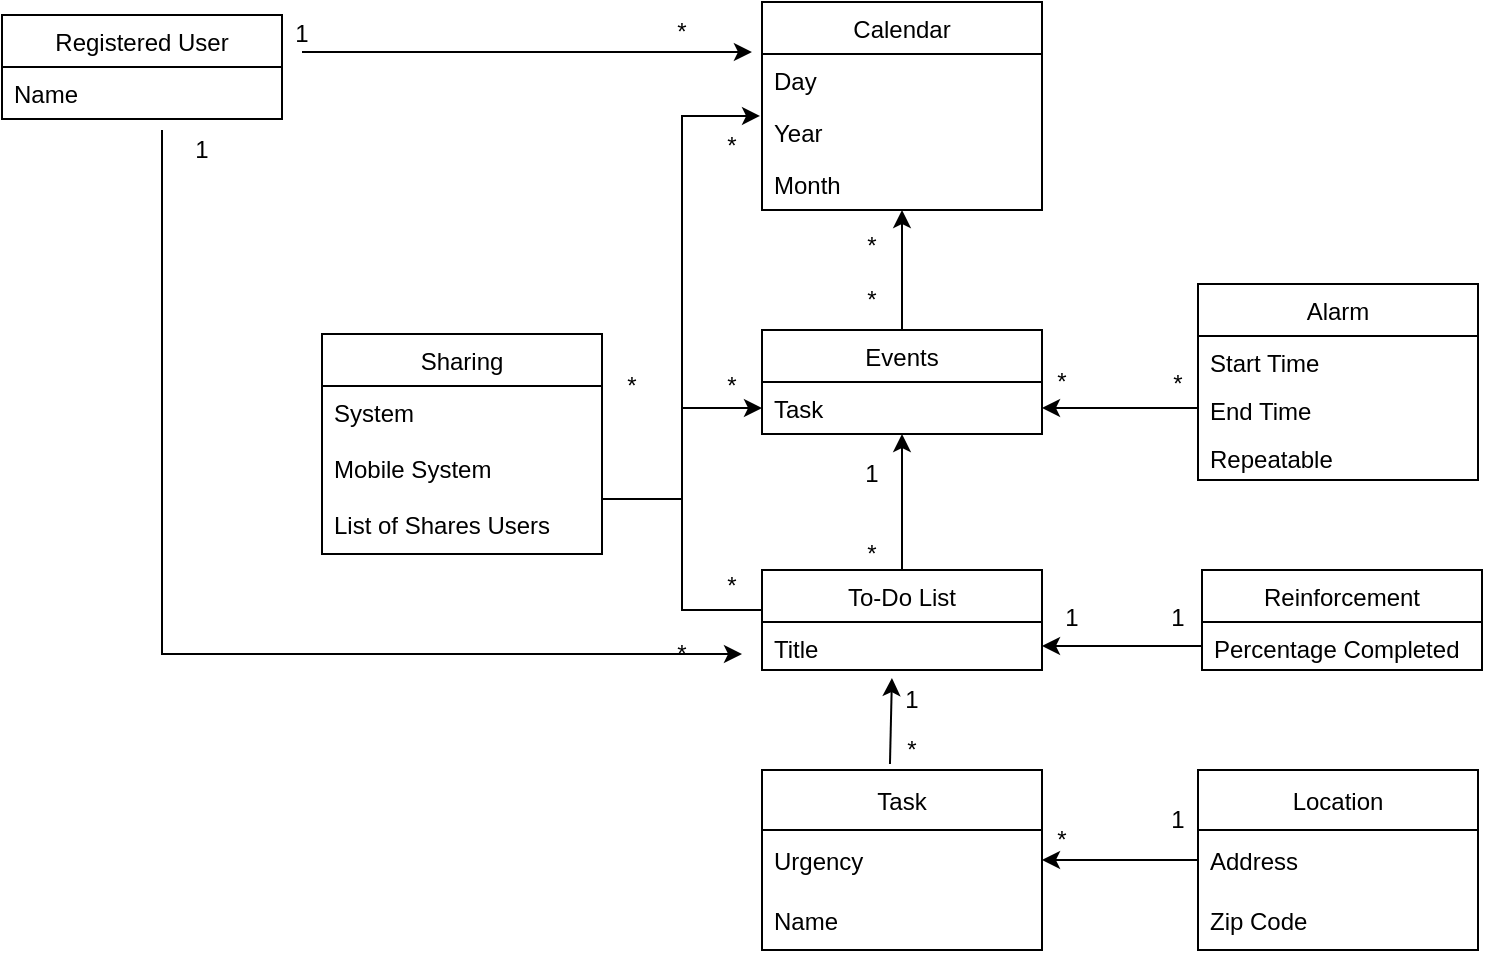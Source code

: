 <mxfile version="20.2.3" type="device"><diagram id="C5RBs43oDa-KdzZeNtuy" name="Page-1"><mxGraphModel dx="1865" dy="641" grid="1" gridSize="10" guides="1" tooltips="1" connect="1" arrows="1" fold="1" page="1" pageScale="1" pageWidth="827" pageHeight="1169" math="0" shadow="0"><root><mxCell id="WIyWlLk6GJQsqaUBKTNV-0"/><mxCell id="WIyWlLk6GJQsqaUBKTNV-1" parent="WIyWlLk6GJQsqaUBKTNV-0"/><mxCell id="SRiksdc5TvCVhzdu10Na-4" value="Calendar" style="swimlane;fontStyle=0;childLayout=stackLayout;horizontal=1;startSize=26;fillColor=none;horizontalStack=0;resizeParent=1;resizeParentMax=0;resizeLast=0;collapsible=1;marginBottom=0;" parent="WIyWlLk6GJQsqaUBKTNV-1" vertex="1"><mxGeometry x="300" y="196" width="140" height="104" as="geometry"/></mxCell><mxCell id="SRiksdc5TvCVhzdu10Na-9" value="Day" style="text;strokeColor=none;fillColor=none;align=left;verticalAlign=top;spacingLeft=4;spacingRight=4;overflow=hidden;rotatable=0;points=[[0,0.5],[1,0.5]];portConstraint=eastwest;" parent="SRiksdc5TvCVhzdu10Na-4" vertex="1"><mxGeometry y="26" width="140" height="26" as="geometry"/></mxCell><mxCell id="SRiksdc5TvCVhzdu10Na-11" value="Year" style="text;strokeColor=none;fillColor=none;align=left;verticalAlign=top;spacingLeft=4;spacingRight=4;overflow=hidden;rotatable=0;points=[[0,0.5],[1,0.5]];portConstraint=eastwest;" parent="SRiksdc5TvCVhzdu10Na-4" vertex="1"><mxGeometry y="52" width="140" height="26" as="geometry"/></mxCell><mxCell id="SRiksdc5TvCVhzdu10Na-10" value="Month" style="text;strokeColor=none;fillColor=none;align=left;verticalAlign=top;spacingLeft=4;spacingRight=4;overflow=hidden;rotatable=0;points=[[0,0.5],[1,0.5]];portConstraint=eastwest;" parent="SRiksdc5TvCVhzdu10Na-4" vertex="1"><mxGeometry y="78" width="140" height="26" as="geometry"/></mxCell><mxCell id="HT9efYpn8Md2_HOq_zGH-11" style="edgeStyle=orthogonalEdgeStyle;rounded=0;orthogonalLoop=1;jettySize=auto;html=1;exitX=0.5;exitY=0;exitDx=0;exitDy=0;entryX=0.5;entryY=1;entryDx=0;entryDy=0;" parent="WIyWlLk6GJQsqaUBKTNV-1" source="SRiksdc5TvCVhzdu10Na-8" target="SRiksdc5TvCVhzdu10Na-4" edge="1"><mxGeometry relative="1" as="geometry"/></mxCell><mxCell id="SRiksdc5TvCVhzdu10Na-8" value="Events" style="swimlane;fontStyle=0;childLayout=stackLayout;horizontal=1;startSize=26;fillColor=none;horizontalStack=0;resizeParent=1;resizeParentMax=0;resizeLast=0;collapsible=1;marginBottom=0;" parent="WIyWlLk6GJQsqaUBKTNV-1" vertex="1"><mxGeometry x="300" y="360" width="140" height="52" as="geometry"/></mxCell><mxCell id="HT9efYpn8Md2_HOq_zGH-15" value="Task" style="text;strokeColor=none;fillColor=none;align=left;verticalAlign=top;spacingLeft=4;spacingRight=4;overflow=hidden;rotatable=0;points=[[0,0.5],[1,0.5]];portConstraint=eastwest;" parent="SRiksdc5TvCVhzdu10Na-8" vertex="1"><mxGeometry y="26" width="140" height="26" as="geometry"/></mxCell><mxCell id="SRiksdc5TvCVhzdu10Na-19" value="*" style="text;html=1;strokeColor=none;fillColor=none;align=center;verticalAlign=middle;whiteSpace=wrap;rounded=0;" parent="WIyWlLk6GJQsqaUBKTNV-1" vertex="1"><mxGeometry x="350" y="340" width="10" height="10" as="geometry"/></mxCell><mxCell id="SRiksdc5TvCVhzdu10Na-23" value="Alarm" style="swimlane;fontStyle=0;childLayout=stackLayout;horizontal=1;startSize=26;fillColor=none;horizontalStack=0;resizeParent=1;resizeParentMax=0;resizeLast=0;collapsible=1;marginBottom=0;" parent="WIyWlLk6GJQsqaUBKTNV-1" vertex="1"><mxGeometry x="518" y="337" width="140" height="98" as="geometry"/></mxCell><mxCell id="SRiksdc5TvCVhzdu10Na-25" value="Start Time" style="text;strokeColor=none;fillColor=none;align=left;verticalAlign=top;spacingLeft=4;spacingRight=4;overflow=hidden;rotatable=0;points=[[0,0.5],[1,0.5]];portConstraint=eastwest;" parent="SRiksdc5TvCVhzdu10Na-23" vertex="1"><mxGeometry y="26" width="140" height="24" as="geometry"/></mxCell><mxCell id="HT9efYpn8Md2_HOq_zGH-20" value="End Time" style="text;strokeColor=none;fillColor=none;align=left;verticalAlign=top;spacingLeft=4;spacingRight=4;overflow=hidden;rotatable=0;points=[[0,0.5],[1,0.5]];portConstraint=eastwest;" parent="SRiksdc5TvCVhzdu10Na-23" vertex="1"><mxGeometry y="50" width="140" height="24" as="geometry"/></mxCell><mxCell id="HT9efYpn8Md2_HOq_zGH-21" value="Repeatable" style="text;strokeColor=none;fillColor=none;align=left;verticalAlign=top;spacingLeft=4;spacingRight=4;overflow=hidden;rotatable=0;points=[[0,0.5],[1,0.5]];portConstraint=eastwest;" parent="SRiksdc5TvCVhzdu10Na-23" vertex="1"><mxGeometry y="74" width="140" height="24" as="geometry"/></mxCell><mxCell id="SRiksdc5TvCVhzdu10Na-32" value="*" style="text;html=1;strokeColor=none;fillColor=none;align=center;verticalAlign=middle;whiteSpace=wrap;rounded=0;" parent="WIyWlLk6GJQsqaUBKTNV-1" vertex="1"><mxGeometry x="350" y="310" width="10" height="16" as="geometry"/></mxCell><mxCell id="SRiksdc5TvCVhzdu10Na-33" value="*" style="text;html=1;strokeColor=none;fillColor=none;align=center;verticalAlign=middle;whiteSpace=wrap;rounded=0;" parent="WIyWlLk6GJQsqaUBKTNV-1" vertex="1"><mxGeometry x="498" y="378" width="20" height="18" as="geometry"/></mxCell><mxCell id="HT9efYpn8Md2_HOq_zGH-18" value="*" style="text;html=1;strokeColor=none;fillColor=none;align=center;verticalAlign=middle;whiteSpace=wrap;rounded=0;" parent="WIyWlLk6GJQsqaUBKTNV-1" vertex="1"><mxGeometry x="440" y="378" width="20" height="16" as="geometry"/></mxCell><mxCell id="HT9efYpn8Md2_HOq_zGH-23" style="edgeStyle=orthogonalEdgeStyle;rounded=0;orthogonalLoop=1;jettySize=auto;html=1;exitX=0;exitY=0.5;exitDx=0;exitDy=0;entryX=1;entryY=0.5;entryDx=0;entryDy=0;" parent="WIyWlLk6GJQsqaUBKTNV-1" source="HT9efYpn8Md2_HOq_zGH-20" edge="1"><mxGeometry relative="1" as="geometry"><mxPoint x="440" y="399" as="targetPoint"/></mxGeometry></mxCell><mxCell id="HT9efYpn8Md2_HOq_zGH-28" style="edgeStyle=orthogonalEdgeStyle;rounded=0;orthogonalLoop=1;jettySize=auto;html=1;exitX=0.5;exitY=0;exitDx=0;exitDy=0;entryX=0.5;entryY=1;entryDx=0;entryDy=0;" parent="WIyWlLk6GJQsqaUBKTNV-1" source="HT9efYpn8Md2_HOq_zGH-24" target="SRiksdc5TvCVhzdu10Na-8" edge="1"><mxGeometry relative="1" as="geometry"/></mxCell><mxCell id="HT9efYpn8Md2_HOq_zGH-31" style="edgeStyle=orthogonalEdgeStyle;rounded=0;orthogonalLoop=1;jettySize=auto;html=1;exitX=0;exitY=0.5;exitDx=0;exitDy=0;entryX=-0.007;entryY=0.192;entryDx=0;entryDy=0;entryPerimeter=0;" parent="WIyWlLk6GJQsqaUBKTNV-1" source="HT9efYpn8Md2_HOq_zGH-24" target="SRiksdc5TvCVhzdu10Na-11" edge="1"><mxGeometry relative="1" as="geometry"><Array as="points"><mxPoint x="300" y="500"/><mxPoint x="260" y="500"/><mxPoint x="260" y="253"/></Array></mxGeometry></mxCell><mxCell id="HT9efYpn8Md2_HOq_zGH-24" value="To-Do List" style="swimlane;fontStyle=0;childLayout=stackLayout;horizontal=1;startSize=26;fillColor=none;horizontalStack=0;resizeParent=1;resizeParentMax=0;resizeLast=0;collapsible=1;marginBottom=0;" parent="WIyWlLk6GJQsqaUBKTNV-1" vertex="1"><mxGeometry x="300" y="480" width="140" height="50" as="geometry"/></mxCell><mxCell id="HT9efYpn8Md2_HOq_zGH-26" value="Title" style="text;strokeColor=none;fillColor=none;align=left;verticalAlign=top;spacingLeft=4;spacingRight=4;overflow=hidden;rotatable=0;points=[[0,0.5],[1,0.5]];portConstraint=eastwest;" parent="HT9efYpn8Md2_HOq_zGH-24" vertex="1"><mxGeometry y="26" width="140" height="24" as="geometry"/></mxCell><mxCell id="HT9efYpn8Md2_HOq_zGH-29" value="*" style="text;html=1;strokeColor=none;fillColor=none;align=center;verticalAlign=middle;whiteSpace=wrap;rounded=0;" parent="WIyWlLk6GJQsqaUBKTNV-1" vertex="1"><mxGeometry x="350" y="464" width="10" height="16" as="geometry"/></mxCell><mxCell id="HT9efYpn8Md2_HOq_zGH-30" value="1" style="text;html=1;strokeColor=none;fillColor=none;align=center;verticalAlign=middle;whiteSpace=wrap;rounded=0;" parent="WIyWlLk6GJQsqaUBKTNV-1" vertex="1"><mxGeometry x="350" y="424" width="10" height="16" as="geometry"/></mxCell><mxCell id="HT9efYpn8Md2_HOq_zGH-32" value="*" style="text;html=1;strokeColor=none;fillColor=none;align=center;verticalAlign=middle;whiteSpace=wrap;rounded=0;" parent="WIyWlLk6GJQsqaUBKTNV-1" vertex="1"><mxGeometry x="280" y="480" width="10" height="16" as="geometry"/></mxCell><mxCell id="HT9efYpn8Md2_HOq_zGH-33" value="*" style="text;html=1;strokeColor=none;fillColor=none;align=center;verticalAlign=middle;whiteSpace=wrap;rounded=0;" parent="WIyWlLk6GJQsqaUBKTNV-1" vertex="1"><mxGeometry x="280" y="260" width="10" height="16" as="geometry"/></mxCell><mxCell id="HT9efYpn8Md2_HOq_zGH-34" value="Reinforcement" style="swimlane;fontStyle=0;childLayout=stackLayout;horizontal=1;startSize=26;fillColor=none;horizontalStack=0;resizeParent=1;resizeParentMax=0;resizeLast=0;collapsible=1;marginBottom=0;" parent="WIyWlLk6GJQsqaUBKTNV-1" vertex="1"><mxGeometry x="520" y="480" width="140" height="50" as="geometry"/></mxCell><mxCell id="HT9efYpn8Md2_HOq_zGH-35" value="Percentage Completed" style="text;strokeColor=none;fillColor=none;align=left;verticalAlign=top;spacingLeft=4;spacingRight=4;overflow=hidden;rotatable=0;points=[[0,0.5],[1,0.5]];portConstraint=eastwest;" parent="HT9efYpn8Md2_HOq_zGH-34" vertex="1"><mxGeometry y="26" width="140" height="24" as="geometry"/></mxCell><mxCell id="HT9efYpn8Md2_HOq_zGH-38" style="edgeStyle=orthogonalEdgeStyle;rounded=0;orthogonalLoop=1;jettySize=auto;html=1;exitX=0;exitY=0.5;exitDx=0;exitDy=0;entryX=1;entryY=0.5;entryDx=0;entryDy=0;" parent="WIyWlLk6GJQsqaUBKTNV-1" source="HT9efYpn8Md2_HOq_zGH-35" target="HT9efYpn8Md2_HOq_zGH-26" edge="1"><mxGeometry relative="1" as="geometry"/></mxCell><mxCell id="HT9efYpn8Md2_HOq_zGH-39" value="1" style="text;html=1;strokeColor=none;fillColor=none;align=center;verticalAlign=middle;whiteSpace=wrap;rounded=0;" parent="WIyWlLk6GJQsqaUBKTNV-1" vertex="1"><mxGeometry x="450" y="496" width="10" height="16" as="geometry"/></mxCell><mxCell id="HT9efYpn8Md2_HOq_zGH-40" value="1" style="text;html=1;strokeColor=none;fillColor=none;align=center;verticalAlign=middle;whiteSpace=wrap;rounded=0;" parent="WIyWlLk6GJQsqaUBKTNV-1" vertex="1"><mxGeometry x="503" y="496" width="10" height="16" as="geometry"/></mxCell><mxCell id="HT9efYpn8Md2_HOq_zGH-45" style="edgeStyle=orthogonalEdgeStyle;rounded=0;orthogonalLoop=1;jettySize=auto;html=1;exitX=1;exitY=0.75;exitDx=0;exitDy=0;entryX=0;entryY=0.5;entryDx=0;entryDy=0;" parent="WIyWlLk6GJQsqaUBKTNV-1" source="HT9efYpn8Md2_HOq_zGH-42" target="HT9efYpn8Md2_HOq_zGH-15" edge="1"><mxGeometry relative="1" as="geometry"/></mxCell><mxCell id="HT9efYpn8Md2_HOq_zGH-42" value="Sharing" style="swimlane;fontStyle=0;childLayout=stackLayout;horizontal=1;startSize=26;fillColor=none;horizontalStack=0;resizeParent=1;resizeParentMax=0;resizeLast=0;collapsible=1;marginBottom=0;" parent="WIyWlLk6GJQsqaUBKTNV-1" vertex="1"><mxGeometry x="80" y="362" width="140" height="110" as="geometry"/></mxCell><mxCell id="HT9efYpn8Md2_HOq_zGH-43" value="System&#10;&#10;Mobile System&#10;&#10;List of Shares Users" style="text;strokeColor=none;fillColor=none;align=left;verticalAlign=top;spacingLeft=4;spacingRight=4;overflow=hidden;rotatable=0;points=[[0,0.5],[1,0.5]];portConstraint=eastwest;" parent="HT9efYpn8Md2_HOq_zGH-42" vertex="1"><mxGeometry y="26" width="140" height="84" as="geometry"/></mxCell><mxCell id="HT9efYpn8Md2_HOq_zGH-46" value="*" style="text;html=1;strokeColor=none;fillColor=none;align=center;verticalAlign=middle;whiteSpace=wrap;rounded=0;" parent="WIyWlLk6GJQsqaUBKTNV-1" vertex="1"><mxGeometry x="230" y="380" width="10" height="16" as="geometry"/></mxCell><mxCell id="HT9efYpn8Md2_HOq_zGH-48" value="*" style="text;html=1;strokeColor=none;fillColor=none;align=center;verticalAlign=middle;whiteSpace=wrap;rounded=0;" parent="WIyWlLk6GJQsqaUBKTNV-1" vertex="1"><mxGeometry x="280" y="383" width="10" height="10" as="geometry"/></mxCell><mxCell id="NotsZa_fzu4DcJowDmd3-3" value="Task" style="swimlane;fontStyle=0;childLayout=stackLayout;horizontal=1;startSize=30;horizontalStack=0;resizeParent=1;resizeParentMax=0;resizeLast=0;collapsible=1;marginBottom=0;" parent="WIyWlLk6GJQsqaUBKTNV-1" vertex="1"><mxGeometry x="300" y="580" width="140" height="90" as="geometry"/></mxCell><mxCell id="NotsZa_fzu4DcJowDmd3-4" value="Urgency" style="text;strokeColor=none;fillColor=none;align=left;verticalAlign=middle;spacingLeft=4;spacingRight=4;overflow=hidden;points=[[0,0.5],[1,0.5]];portConstraint=eastwest;rotatable=0;" parent="NotsZa_fzu4DcJowDmd3-3" vertex="1"><mxGeometry y="30" width="140" height="30" as="geometry"/></mxCell><mxCell id="NotsZa_fzu4DcJowDmd3-5" value="Name" style="text;strokeColor=none;fillColor=none;align=left;verticalAlign=middle;spacingLeft=4;spacingRight=4;overflow=hidden;points=[[0,0.5],[1,0.5]];portConstraint=eastwest;rotatable=0;" parent="NotsZa_fzu4DcJowDmd3-3" vertex="1"><mxGeometry y="60" width="140" height="30" as="geometry"/></mxCell><mxCell id="NotsZa_fzu4DcJowDmd3-7" value="" style="endArrow=classic;html=1;rounded=0;entryX=0.464;entryY=1.167;entryDx=0;entryDy=0;entryPerimeter=0;exitX=0.457;exitY=-0.033;exitDx=0;exitDy=0;exitPerimeter=0;" parent="WIyWlLk6GJQsqaUBKTNV-1" source="NotsZa_fzu4DcJowDmd3-3" target="HT9efYpn8Md2_HOq_zGH-26" edge="1"><mxGeometry width="50" height="50" relative="1" as="geometry"><mxPoint x="230" y="590" as="sourcePoint"/><mxPoint x="280" y="540" as="targetPoint"/></mxGeometry></mxCell><mxCell id="NotsZa_fzu4DcJowDmd3-8" value="Location" style="swimlane;fontStyle=0;childLayout=stackLayout;horizontal=1;startSize=30;horizontalStack=0;resizeParent=1;resizeParentMax=0;resizeLast=0;collapsible=1;marginBottom=0;" parent="WIyWlLk6GJQsqaUBKTNV-1" vertex="1"><mxGeometry x="518" y="580" width="140" height="90" as="geometry"/></mxCell><mxCell id="NotsZa_fzu4DcJowDmd3-9" value="Address" style="text;strokeColor=none;fillColor=none;align=left;verticalAlign=middle;spacingLeft=4;spacingRight=4;overflow=hidden;points=[[0,0.5],[1,0.5]];portConstraint=eastwest;rotatable=0;" parent="NotsZa_fzu4DcJowDmd3-8" vertex="1"><mxGeometry y="30" width="140" height="30" as="geometry"/></mxCell><mxCell id="NotsZa_fzu4DcJowDmd3-10" value="Zip Code" style="text;strokeColor=none;fillColor=none;align=left;verticalAlign=middle;spacingLeft=4;spacingRight=4;overflow=hidden;points=[[0,0.5],[1,0.5]];portConstraint=eastwest;rotatable=0;" parent="NotsZa_fzu4DcJowDmd3-8" vertex="1"><mxGeometry y="60" width="140" height="30" as="geometry"/></mxCell><mxCell id="NotsZa_fzu4DcJowDmd3-12" value="" style="endArrow=classic;html=1;rounded=0;entryX=1;entryY=0.5;entryDx=0;entryDy=0;exitX=0;exitY=0.5;exitDx=0;exitDy=0;" parent="WIyWlLk6GJQsqaUBKTNV-1" source="NotsZa_fzu4DcJowDmd3-9" target="NotsZa_fzu4DcJowDmd3-4" edge="1"><mxGeometry width="50" height="50" relative="1" as="geometry"><mxPoint x="470" y="760" as="sourcePoint"/><mxPoint x="520" y="710" as="targetPoint"/></mxGeometry></mxCell><mxCell id="NotsZa_fzu4DcJowDmd3-14" value="1" style="text;html=1;strokeColor=none;fillColor=none;align=center;verticalAlign=middle;whiteSpace=wrap;rounded=0;" parent="WIyWlLk6GJQsqaUBKTNV-1" vertex="1"><mxGeometry x="503" y="590" width="10" height="30" as="geometry"/></mxCell><mxCell id="NotsZa_fzu4DcJowDmd3-16" value="*" style="text;html=1;strokeColor=none;fillColor=none;align=center;verticalAlign=middle;whiteSpace=wrap;rounded=0;" parent="WIyWlLk6GJQsqaUBKTNV-1" vertex="1"><mxGeometry x="445" y="600" width="10" height="30" as="geometry"/></mxCell><mxCell id="NotsZa_fzu4DcJowDmd3-17" value="1" style="text;html=1;strokeColor=none;fillColor=none;align=center;verticalAlign=middle;whiteSpace=wrap;rounded=0;" parent="WIyWlLk6GJQsqaUBKTNV-1" vertex="1"><mxGeometry x="370" y="530" width="10" height="30" as="geometry"/></mxCell><mxCell id="NotsZa_fzu4DcJowDmd3-20" value="*" style="text;html=1;strokeColor=none;fillColor=none;align=center;verticalAlign=middle;whiteSpace=wrap;rounded=0;" parent="WIyWlLk6GJQsqaUBKTNV-1" vertex="1"><mxGeometry x="370" y="554.5" width="10" height="30" as="geometry"/></mxCell><mxCell id="YIEUvnWtoaFeLY_w1HGf-0" value="Registered User" style="swimlane;fontStyle=0;childLayout=stackLayout;horizontal=1;startSize=26;fillColor=none;horizontalStack=0;resizeParent=1;resizeParentMax=0;resizeLast=0;collapsible=1;marginBottom=0;" parent="WIyWlLk6GJQsqaUBKTNV-1" vertex="1"><mxGeometry x="-80" y="202.5" width="140" height="52" as="geometry"/></mxCell><mxCell id="YIEUvnWtoaFeLY_w1HGf-3" value="Name" style="text;strokeColor=none;fillColor=none;align=left;verticalAlign=top;spacingLeft=4;spacingRight=4;overflow=hidden;rotatable=0;points=[[0,0.5],[1,0.5]];portConstraint=eastwest;" parent="YIEUvnWtoaFeLY_w1HGf-0" vertex="1"><mxGeometry y="26" width="140" height="26" as="geometry"/></mxCell><mxCell id="YIEUvnWtoaFeLY_w1HGf-4" value="" style="endArrow=classic;html=1;rounded=0;entryX=-0.036;entryY=-0.038;entryDx=0;entryDy=0;entryPerimeter=0;" parent="WIyWlLk6GJQsqaUBKTNV-1" target="SRiksdc5TvCVhzdu10Na-9" edge="1"><mxGeometry width="50" height="50" relative="1" as="geometry"><mxPoint x="70" y="221" as="sourcePoint"/><mxPoint x="533" y="190" as="targetPoint"/></mxGeometry></mxCell><mxCell id="YIEUvnWtoaFeLY_w1HGf-5" value="*" style="text;html=1;strokeColor=none;fillColor=none;align=center;verticalAlign=middle;whiteSpace=wrap;rounded=0;" parent="WIyWlLk6GJQsqaUBKTNV-1" vertex="1"><mxGeometry x="230" y="202.5" width="60" height="17" as="geometry"/></mxCell><mxCell id="YIEUvnWtoaFeLY_w1HGf-7" value="1" style="text;html=1;strokeColor=none;fillColor=none;align=center;verticalAlign=middle;whiteSpace=wrap;rounded=0;" parent="WIyWlLk6GJQsqaUBKTNV-1" vertex="1"><mxGeometry x="40" y="203" width="60" height="17" as="geometry"/></mxCell><mxCell id="YIEUvnWtoaFeLY_w1HGf-10" value="" style="endArrow=classic;html=1;rounded=0;entryX=1;entryY=0.5;entryDx=0;entryDy=0;" parent="WIyWlLk6GJQsqaUBKTNV-1" target="YIEUvnWtoaFeLY_w1HGf-11" edge="1"><mxGeometry width="50" height="50" relative="1" as="geometry"><mxPoint y="512" as="sourcePoint"/><mxPoint x="290" y="512" as="targetPoint"/><Array as="points"><mxPoint y="260"/><mxPoint y="522"/></Array></mxGeometry></mxCell><mxCell id="YIEUvnWtoaFeLY_w1HGf-11" value="*" style="text;html=1;strokeColor=none;fillColor=none;align=center;verticalAlign=middle;whiteSpace=wrap;rounded=0;" parent="WIyWlLk6GJQsqaUBKTNV-1" vertex="1"><mxGeometry x="230" y="512" width="60" height="20" as="geometry"/></mxCell><mxCell id="YIEUvnWtoaFeLY_w1HGf-12" value="1" style="text;html=1;strokeColor=none;fillColor=none;align=center;verticalAlign=middle;whiteSpace=wrap;rounded=0;" parent="WIyWlLk6GJQsqaUBKTNV-1" vertex="1"><mxGeometry x="-10" y="260" width="60" height="20" as="geometry"/></mxCell></root></mxGraphModel></diagram></mxfile>